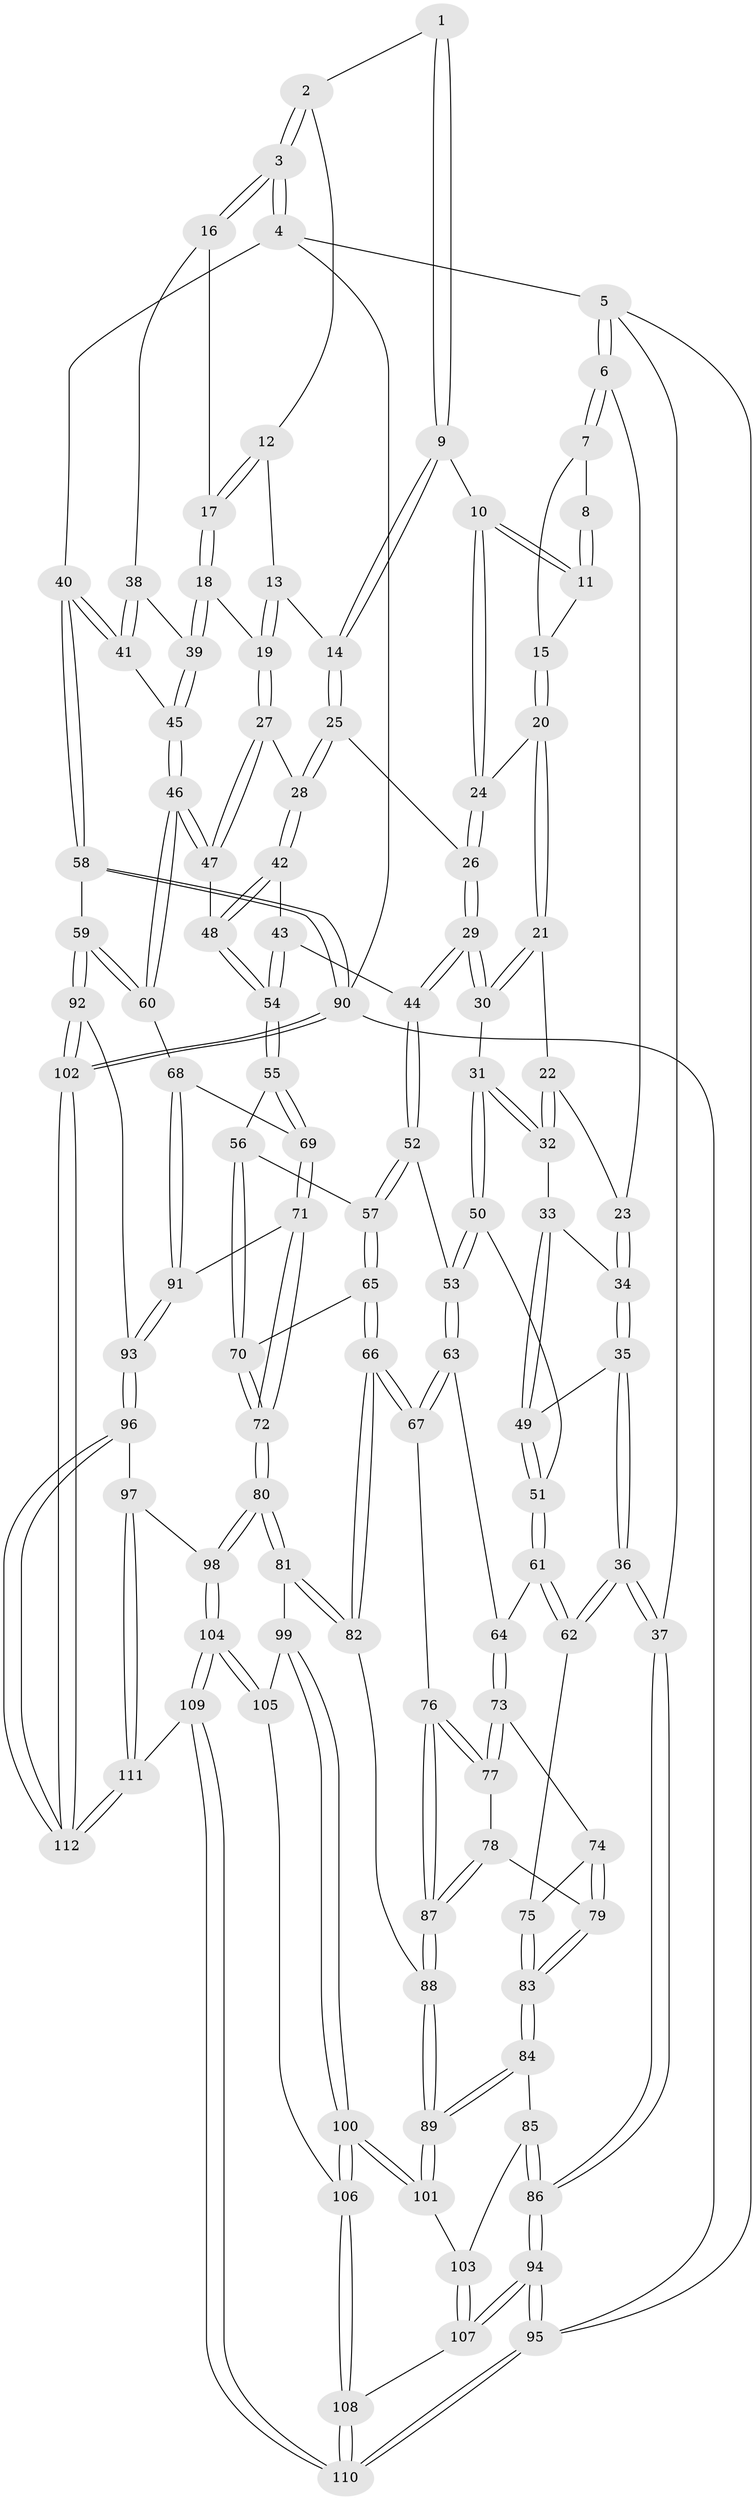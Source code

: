 // coarse degree distribution, {3: 0.08974358974358974, 4: 0.38461538461538464, 7: 0.01282051282051282, 6: 0.10256410256410256, 5: 0.41025641025641024}
// Generated by graph-tools (version 1.1) at 2025/52/02/27/25 19:52:43]
// undirected, 112 vertices, 277 edges
graph export_dot {
graph [start="1"]
  node [color=gray90,style=filled];
  1 [pos="+0.5975130081809115+0"];
  2 [pos="+0.8309845997941367+0"];
  3 [pos="+1+0"];
  4 [pos="+1+0"];
  5 [pos="+0+0"];
  6 [pos="+0+0"];
  7 [pos="+0.1924545672248983+0"];
  8 [pos="+0.41520971477832563+0"];
  9 [pos="+0.5518557776842328+0.08415304853042524"];
  10 [pos="+0.4928168904150667+0.09736157793735985"];
  11 [pos="+0.4681488995437054+0.07791004859675707"];
  12 [pos="+0.7002943386510109+0.06849705240812277"];
  13 [pos="+0.682905539228389+0.0781035027796762"];
  14 [pos="+0.5745409007334433+0.10511485682962889"];
  15 [pos="+0.3189793190651531+0.020246921480278856"];
  16 [pos="+1+0"];
  17 [pos="+0.7976679191162255+0.18949817158904253"];
  18 [pos="+0.7907060388703091+0.20638531550041983"];
  19 [pos="+0.6786123672915071+0.22672088151892292"];
  20 [pos="+0.3305838263320115+0.14218291026854368"];
  21 [pos="+0.31506024458440834+0.1794328169576868"];
  22 [pos="+0.2788923979334158+0.19616822442338694"];
  23 [pos="+0.1662257224215036+0.18101974769035176"];
  24 [pos="+0.4591193059334448+0.14227057939627819"];
  25 [pos="+0.5884403497178248+0.15032770503926157"];
  26 [pos="+0.4636448075919974+0.24418024828616589"];
  27 [pos="+0.664214734300093+0.23167396060300124"];
  28 [pos="+0.6402469812878344+0.2298802168222374"];
  29 [pos="+0.45559859318248525+0.27846234010869836"];
  30 [pos="+0.3999962884543249+0.26503016968341075"];
  31 [pos="+0.3201299587258381+0.32564427299049253"];
  32 [pos="+0.27032008552394027+0.2926535010276078"];
  33 [pos="+0.26955628448544366+0.2930809742836986"];
  34 [pos="+0.14746849995481018+0.2592912473711641"];
  35 [pos="+0.1056548978322167+0.348944950668331"];
  36 [pos="+0+0.44347408149876516"];
  37 [pos="+0+0.4408020841251822"];
  38 [pos="+0.9339694990890239+0.26186473832883067"];
  39 [pos="+0.8052143719003986+0.23654999372250185"];
  40 [pos="+1+0.44808507729147207"];
  41 [pos="+0.9779733566149291+0.33772340817773694"];
  42 [pos="+0.5690550292686147+0.29864488880216816"];
  43 [pos="+0.50381319889642+0.3183374165407584"];
  44 [pos="+0.4799719171980874+0.3110741299075459"];
  45 [pos="+0.8139596983682961+0.3179369561854997"];
  46 [pos="+0.7641906526643358+0.46136529915562197"];
  47 [pos="+0.7276500361606294+0.4494402149075182"];
  48 [pos="+0.7024318171481027+0.44864316209488475"];
  49 [pos="+0.19915739319987952+0.3684155997152151"];
  50 [pos="+0.3245849951816529+0.4454493158576216"];
  51 [pos="+0.28169770735220484+0.43912583123068305"];
  52 [pos="+0.3714133596984998+0.4483829982839411"];
  53 [pos="+0.3250089423263586+0.4457384233871091"];
  54 [pos="+0.5631222064995258+0.4903860839305662"];
  55 [pos="+0.551632415488381+0.5043749838120821"];
  56 [pos="+0.5040211295205741+0.511582702911334"];
  57 [pos="+0.40548933509235185+0.47914581165263026"];
  58 [pos="+1+0.5624678924327409"];
  59 [pos="+1+0.5770966315785316"];
  60 [pos="+0.8148710069512765+0.5231737514122219"];
  61 [pos="+0.1877876042957141+0.5038518990420474"];
  62 [pos="+0.05274109617592466+0.5152817164520888"];
  63 [pos="+0.3187975744954138+0.47059100508987906"];
  64 [pos="+0.2459773364529644+0.5766834575235735"];
  65 [pos="+0.387279731442735+0.607269789797969"];
  66 [pos="+0.3662799553104631+0.641869408012752"];
  67 [pos="+0.3317247404807795+0.6269071328129356"];
  68 [pos="+0.7359801982866473+0.6153338230774188"];
  69 [pos="+0.5753326512306738+0.5885234098071545"];
  70 [pos="+0.4717858007191086+0.5734887131595499"];
  71 [pos="+0.5504791337208933+0.6892775506490769"];
  72 [pos="+0.48804891713427734+0.733650104899562"];
  73 [pos="+0.24600622955401072+0.5774175406427082"];
  74 [pos="+0.1944284615167834+0.5957538003427455"];
  75 [pos="+0.08046990460211759+0.5517178324388319"];
  76 [pos="+0.28726832532658486+0.6281229907048494"];
  77 [pos="+0.2822323146006558+0.6250107423152786"];
  78 [pos="+0.1987624512520504+0.6481855994214919"];
  79 [pos="+0.19749430369127674+0.6476611003484624"];
  80 [pos="+0.462731426480199+0.7614803731859352"];
  81 [pos="+0.4601224388309575+0.7610954375414459"];
  82 [pos="+0.41513119775770363+0.7260644207623145"];
  83 [pos="+0.12683043492286342+0.665814288647448"];
  84 [pos="+0.11651747834378201+0.7596306616373649"];
  85 [pos="+0.037950362850669515+0.774206591153915"];
  86 [pos="+0+0.775689272563608"];
  87 [pos="+0.23791557775759312+0.7348777022120788"];
  88 [pos="+0.23597769012813635+0.7496690140800963"];
  89 [pos="+0.19322279284352475+0.7983196077676374"];
  90 [pos="+1+1"];
  91 [pos="+0.701477996520609+0.7086800471097724"];
  92 [pos="+0.8686260257942578+0.7966702782488847"];
  93 [pos="+0.750502866437838+0.8484477808713825"];
  94 [pos="+0+1"];
  95 [pos="+0+1"];
  96 [pos="+0.7407373888737755+0.86659417848404"];
  97 [pos="+0.6393505049738141+0.8778616208561577"];
  98 [pos="+0.5085854588433941+0.8307264370966776"];
  99 [pos="+0.456622201977333+0.763915556016085"];
  100 [pos="+0.22262710495143576+0.8546911613407238"];
  101 [pos="+0.20309500614380122+0.8245289630473249"];
  102 [pos="+1+1"];
  103 [pos="+0.09099878153911915+0.8989478010622611"];
  104 [pos="+0.4038891532936291+1"];
  105 [pos="+0.36239601032422186+0.8826565221784592"];
  106 [pos="+0.22862536341185075+0.8760623707327678"];
  107 [pos="+0.07406322078000527+0.9413989807976129"];
  108 [pos="+0.2244013927513197+0.9663051998331441"];
  109 [pos="+0.3946803930530838+1"];
  110 [pos="+0.31049235023777416+1"];
  111 [pos="+0.4849074368884075+1"];
  112 [pos="+0.9072226999897827+1"];
  1 -- 2;
  1 -- 9;
  1 -- 9;
  2 -- 3;
  2 -- 3;
  2 -- 12;
  3 -- 4;
  3 -- 4;
  3 -- 16;
  3 -- 16;
  4 -- 5;
  4 -- 40;
  4 -- 90;
  5 -- 6;
  5 -- 6;
  5 -- 37;
  5 -- 95;
  6 -- 7;
  6 -- 7;
  6 -- 23;
  7 -- 8;
  7 -- 15;
  8 -- 11;
  8 -- 11;
  9 -- 10;
  9 -- 14;
  9 -- 14;
  10 -- 11;
  10 -- 11;
  10 -- 24;
  10 -- 24;
  11 -- 15;
  12 -- 13;
  12 -- 17;
  12 -- 17;
  13 -- 14;
  13 -- 19;
  13 -- 19;
  14 -- 25;
  14 -- 25;
  15 -- 20;
  15 -- 20;
  16 -- 17;
  16 -- 38;
  17 -- 18;
  17 -- 18;
  18 -- 19;
  18 -- 39;
  18 -- 39;
  19 -- 27;
  19 -- 27;
  20 -- 21;
  20 -- 21;
  20 -- 24;
  21 -- 22;
  21 -- 30;
  21 -- 30;
  22 -- 23;
  22 -- 32;
  22 -- 32;
  23 -- 34;
  23 -- 34;
  24 -- 26;
  24 -- 26;
  25 -- 26;
  25 -- 28;
  25 -- 28;
  26 -- 29;
  26 -- 29;
  27 -- 28;
  27 -- 47;
  27 -- 47;
  28 -- 42;
  28 -- 42;
  29 -- 30;
  29 -- 30;
  29 -- 44;
  29 -- 44;
  30 -- 31;
  31 -- 32;
  31 -- 32;
  31 -- 50;
  31 -- 50;
  32 -- 33;
  33 -- 34;
  33 -- 49;
  33 -- 49;
  34 -- 35;
  34 -- 35;
  35 -- 36;
  35 -- 36;
  35 -- 49;
  36 -- 37;
  36 -- 37;
  36 -- 62;
  36 -- 62;
  37 -- 86;
  37 -- 86;
  38 -- 39;
  38 -- 41;
  38 -- 41;
  39 -- 45;
  39 -- 45;
  40 -- 41;
  40 -- 41;
  40 -- 58;
  40 -- 58;
  41 -- 45;
  42 -- 43;
  42 -- 48;
  42 -- 48;
  43 -- 44;
  43 -- 54;
  43 -- 54;
  44 -- 52;
  44 -- 52;
  45 -- 46;
  45 -- 46;
  46 -- 47;
  46 -- 47;
  46 -- 60;
  46 -- 60;
  47 -- 48;
  48 -- 54;
  48 -- 54;
  49 -- 51;
  49 -- 51;
  50 -- 51;
  50 -- 53;
  50 -- 53;
  51 -- 61;
  51 -- 61;
  52 -- 53;
  52 -- 57;
  52 -- 57;
  53 -- 63;
  53 -- 63;
  54 -- 55;
  54 -- 55;
  55 -- 56;
  55 -- 69;
  55 -- 69;
  56 -- 57;
  56 -- 70;
  56 -- 70;
  57 -- 65;
  57 -- 65;
  58 -- 59;
  58 -- 90;
  58 -- 90;
  59 -- 60;
  59 -- 60;
  59 -- 92;
  59 -- 92;
  60 -- 68;
  61 -- 62;
  61 -- 62;
  61 -- 64;
  62 -- 75;
  63 -- 64;
  63 -- 67;
  63 -- 67;
  64 -- 73;
  64 -- 73;
  65 -- 66;
  65 -- 66;
  65 -- 70;
  66 -- 67;
  66 -- 67;
  66 -- 82;
  66 -- 82;
  67 -- 76;
  68 -- 69;
  68 -- 91;
  68 -- 91;
  69 -- 71;
  69 -- 71;
  70 -- 72;
  70 -- 72;
  71 -- 72;
  71 -- 72;
  71 -- 91;
  72 -- 80;
  72 -- 80;
  73 -- 74;
  73 -- 77;
  73 -- 77;
  74 -- 75;
  74 -- 79;
  74 -- 79;
  75 -- 83;
  75 -- 83;
  76 -- 77;
  76 -- 77;
  76 -- 87;
  76 -- 87;
  77 -- 78;
  78 -- 79;
  78 -- 87;
  78 -- 87;
  79 -- 83;
  79 -- 83;
  80 -- 81;
  80 -- 81;
  80 -- 98;
  80 -- 98;
  81 -- 82;
  81 -- 82;
  81 -- 99;
  82 -- 88;
  83 -- 84;
  83 -- 84;
  84 -- 85;
  84 -- 89;
  84 -- 89;
  85 -- 86;
  85 -- 86;
  85 -- 103;
  86 -- 94;
  86 -- 94;
  87 -- 88;
  87 -- 88;
  88 -- 89;
  88 -- 89;
  89 -- 101;
  89 -- 101;
  90 -- 102;
  90 -- 102;
  90 -- 95;
  91 -- 93;
  91 -- 93;
  92 -- 93;
  92 -- 102;
  92 -- 102;
  93 -- 96;
  93 -- 96;
  94 -- 95;
  94 -- 95;
  94 -- 107;
  94 -- 107;
  95 -- 110;
  95 -- 110;
  96 -- 97;
  96 -- 112;
  96 -- 112;
  97 -- 98;
  97 -- 111;
  97 -- 111;
  98 -- 104;
  98 -- 104;
  99 -- 100;
  99 -- 100;
  99 -- 105;
  100 -- 101;
  100 -- 101;
  100 -- 106;
  100 -- 106;
  101 -- 103;
  102 -- 112;
  102 -- 112;
  103 -- 107;
  103 -- 107;
  104 -- 105;
  104 -- 105;
  104 -- 109;
  104 -- 109;
  105 -- 106;
  106 -- 108;
  106 -- 108;
  107 -- 108;
  108 -- 110;
  108 -- 110;
  109 -- 110;
  109 -- 110;
  109 -- 111;
  111 -- 112;
  111 -- 112;
}
